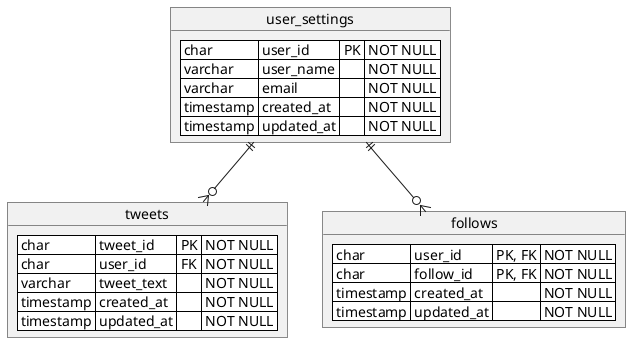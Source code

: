 @startuml

object user_settings {
    <#white>| char | user_id | PK | NOT NULL |
    <#white>| varchar | user_name | | NOT NULL |
    <#white>| varchar | email | | NOT NULL |
    <#white>| timestamp | created_at | | NOT NULL |
    <#white>| timestamp | updated_at | | NOT NULL |
}

object tweets {
    <#white>| char | tweet_id | PK | NOT NULL |
    <#white>| char | user_id | FK | NOT NULL |
    <#white>| varchar | tweet_text | | NOT NULL |
    <#white>| timestamp | created_at | | NOT NULL |
    <#white>| timestamp | updated_at | | NOT NULL |
}

object follows {
    <#white>| char | user_id | PK, FK | NOT NULL |
    <#white>| char | follow_id | PK, FK | NOT NULL |
    <#white>| timestamp | created_at | | NOT NULL |
    <#white>| timestamp | updated_at | | NOT NULL |
}

user_settings ||--o{ tweets
user_settings ||--o{ follows

@enduml

